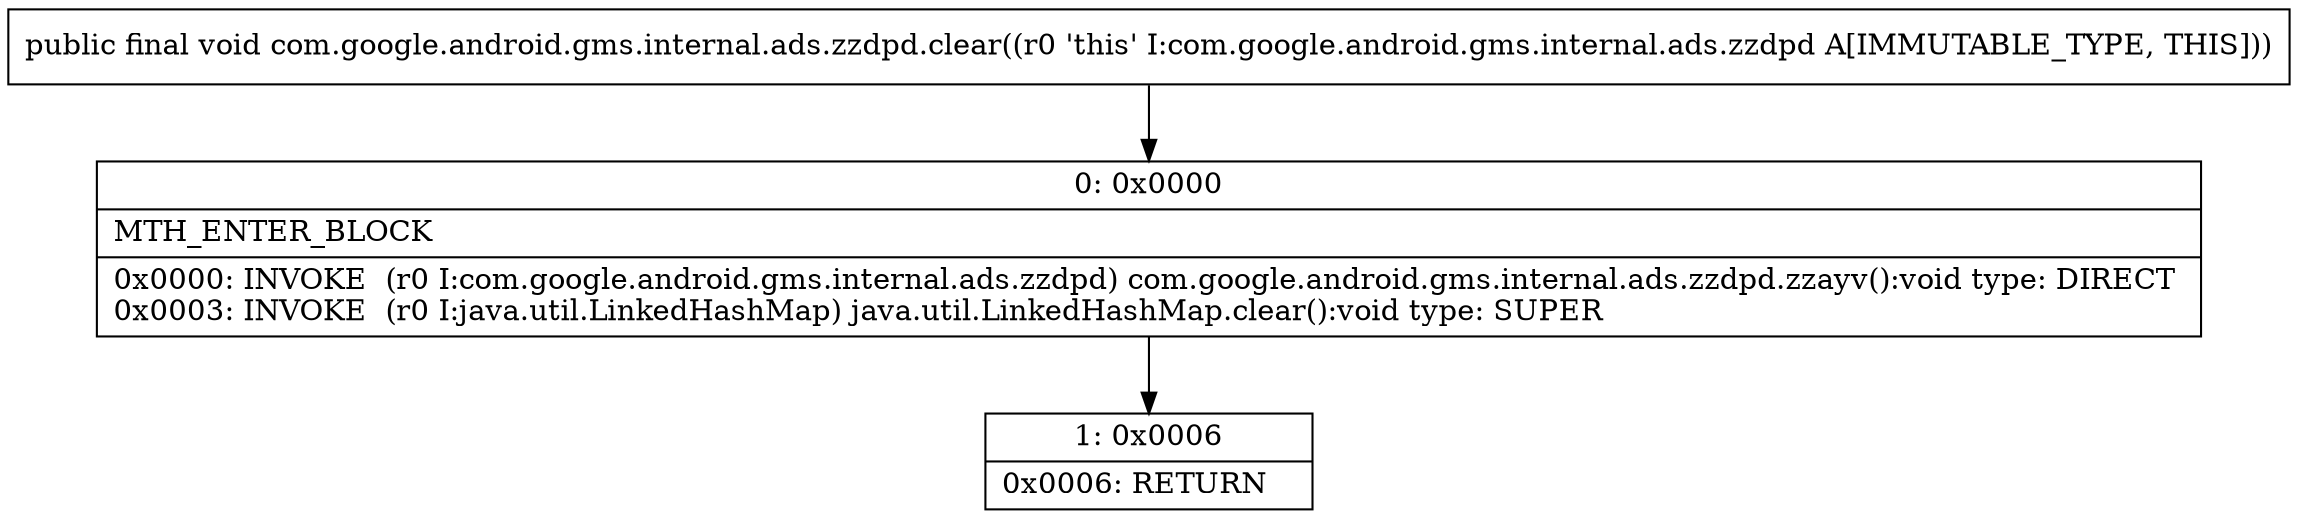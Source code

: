 digraph "CFG forcom.google.android.gms.internal.ads.zzdpd.clear()V" {
Node_0 [shape=record,label="{0\:\ 0x0000|MTH_ENTER_BLOCK\l|0x0000: INVOKE  (r0 I:com.google.android.gms.internal.ads.zzdpd) com.google.android.gms.internal.ads.zzdpd.zzayv():void type: DIRECT \l0x0003: INVOKE  (r0 I:java.util.LinkedHashMap) java.util.LinkedHashMap.clear():void type: SUPER \l}"];
Node_1 [shape=record,label="{1\:\ 0x0006|0x0006: RETURN   \l}"];
MethodNode[shape=record,label="{public final void com.google.android.gms.internal.ads.zzdpd.clear((r0 'this' I:com.google.android.gms.internal.ads.zzdpd A[IMMUTABLE_TYPE, THIS])) }"];
MethodNode -> Node_0;
Node_0 -> Node_1;
}

